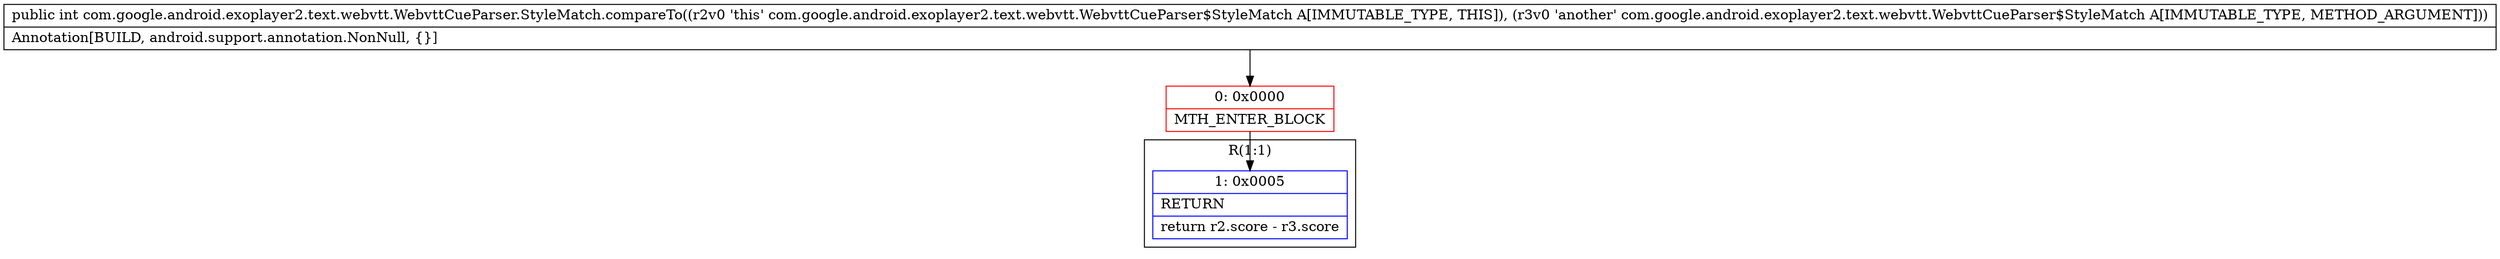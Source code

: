 digraph "CFG forcom.google.android.exoplayer2.text.webvtt.WebvttCueParser.StyleMatch.compareTo(Lcom\/google\/android\/exoplayer2\/text\/webvtt\/WebvttCueParser$StyleMatch;)I" {
subgraph cluster_Region_2125117533 {
label = "R(1:1)";
node [shape=record,color=blue];
Node_1 [shape=record,label="{1\:\ 0x0005|RETURN\l|return r2.score \- r3.score\l}"];
}
Node_0 [shape=record,color=red,label="{0\:\ 0x0000|MTH_ENTER_BLOCK\l}"];
MethodNode[shape=record,label="{public int com.google.android.exoplayer2.text.webvtt.WebvttCueParser.StyleMatch.compareTo((r2v0 'this' com.google.android.exoplayer2.text.webvtt.WebvttCueParser$StyleMatch A[IMMUTABLE_TYPE, THIS]), (r3v0 'another' com.google.android.exoplayer2.text.webvtt.WebvttCueParser$StyleMatch A[IMMUTABLE_TYPE, METHOD_ARGUMENT]))  | Annotation[BUILD, android.support.annotation.NonNull, \{\}]\l}"];
MethodNode -> Node_0;
Node_0 -> Node_1;
}

